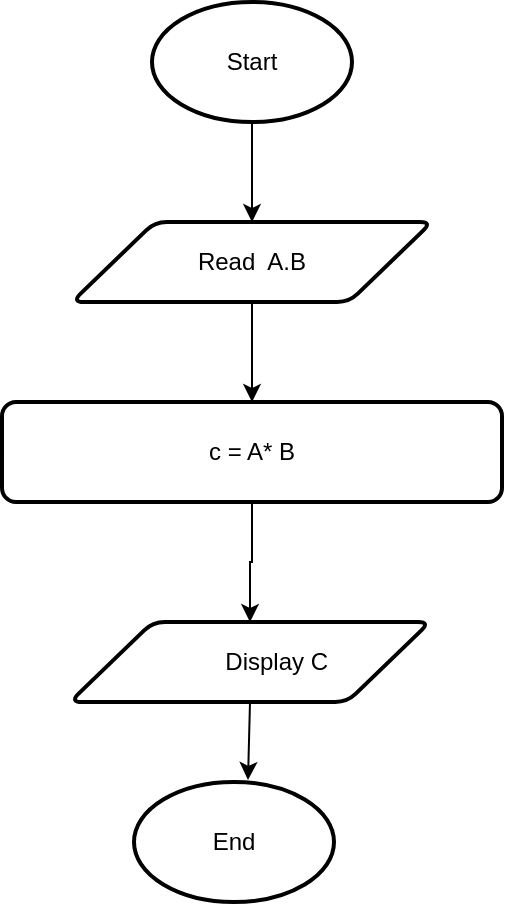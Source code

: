 <mxfile version="16.4.0" type="device"><diagram id="msNXZZQ516aEVkDrpBJT" name="Page-1"><mxGraphModel dx="868" dy="553" grid="1" gridSize="10" guides="1" tooltips="1" connect="1" arrows="1" fold="1" page="1" pageScale="1" pageWidth="850" pageHeight="1100" math="0" shadow="0"><root><mxCell id="0"/><mxCell id="1" parent="0"/><mxCell id="LqgzISurgJhI-p65TMkZ-6" value="" style="edgeStyle=orthogonalEdgeStyle;rounded=0;orthogonalLoop=1;jettySize=auto;html=1;" edge="1" parent="1" source="LqgzISurgJhI-p65TMkZ-1" target="LqgzISurgJhI-p65TMkZ-2"><mxGeometry relative="1" as="geometry"/></mxCell><mxCell id="LqgzISurgJhI-p65TMkZ-1" value="Start" style="strokeWidth=2;html=1;shape=mxgraph.flowchart.start_1;whiteSpace=wrap;" vertex="1" parent="1"><mxGeometry x="380" y="360" width="100" height="60" as="geometry"/></mxCell><mxCell id="LqgzISurgJhI-p65TMkZ-7" value="" style="edgeStyle=orthogonalEdgeStyle;rounded=0;orthogonalLoop=1;jettySize=auto;html=1;" edge="1" parent="1" source="LqgzISurgJhI-p65TMkZ-2" target="LqgzISurgJhI-p65TMkZ-3"><mxGeometry relative="1" as="geometry"/></mxCell><mxCell id="LqgzISurgJhI-p65TMkZ-2" value="Read&amp;nbsp; A.B" style="shape=parallelogram;html=1;strokeWidth=2;perimeter=parallelogramPerimeter;whiteSpace=wrap;rounded=1;arcSize=12;size=0.23;" vertex="1" parent="1"><mxGeometry x="340" y="470" width="180" height="40" as="geometry"/></mxCell><mxCell id="LqgzISurgJhI-p65TMkZ-8" value="" style="edgeStyle=orthogonalEdgeStyle;rounded=0;orthogonalLoop=1;jettySize=auto;html=1;" edge="1" parent="1" source="LqgzISurgJhI-p65TMkZ-3" target="LqgzISurgJhI-p65TMkZ-4"><mxGeometry relative="1" as="geometry"/></mxCell><mxCell id="LqgzISurgJhI-p65TMkZ-3" value="c = A* B" style="rounded=1;whiteSpace=wrap;html=1;absoluteArcSize=1;arcSize=14;strokeWidth=2;" vertex="1" parent="1"><mxGeometry x="305" y="560" width="250" height="50" as="geometry"/></mxCell><mxCell id="LqgzISurgJhI-p65TMkZ-4" value="&lt;span style=&quot;white-space: pre&quot;&gt;&#9;&lt;/span&gt;Display C" style="shape=parallelogram;html=1;strokeWidth=2;perimeter=parallelogramPerimeter;whiteSpace=wrap;rounded=1;arcSize=12;size=0.23;" vertex="1" parent="1"><mxGeometry x="339" y="670" width="180" height="40" as="geometry"/></mxCell><mxCell id="LqgzISurgJhI-p65TMkZ-5" value="End" style="strokeWidth=2;html=1;shape=mxgraph.flowchart.start_1;whiteSpace=wrap;" vertex="1" parent="1"><mxGeometry x="371" y="750" width="100" height="60" as="geometry"/></mxCell><mxCell id="LqgzISurgJhI-p65TMkZ-10" value="" style="endArrow=classic;html=1;rounded=0;entryX=0.57;entryY=-0.017;entryDx=0;entryDy=0;entryPerimeter=0;exitX=0.5;exitY=1;exitDx=0;exitDy=0;" edge="1" parent="1" source="LqgzISurgJhI-p65TMkZ-4" target="LqgzISurgJhI-p65TMkZ-5"><mxGeometry width="50" height="50" relative="1" as="geometry"><mxPoint x="310" y="780" as="sourcePoint"/><mxPoint x="360" y="730" as="targetPoint"/></mxGeometry></mxCell></root></mxGraphModel></diagram></mxfile>